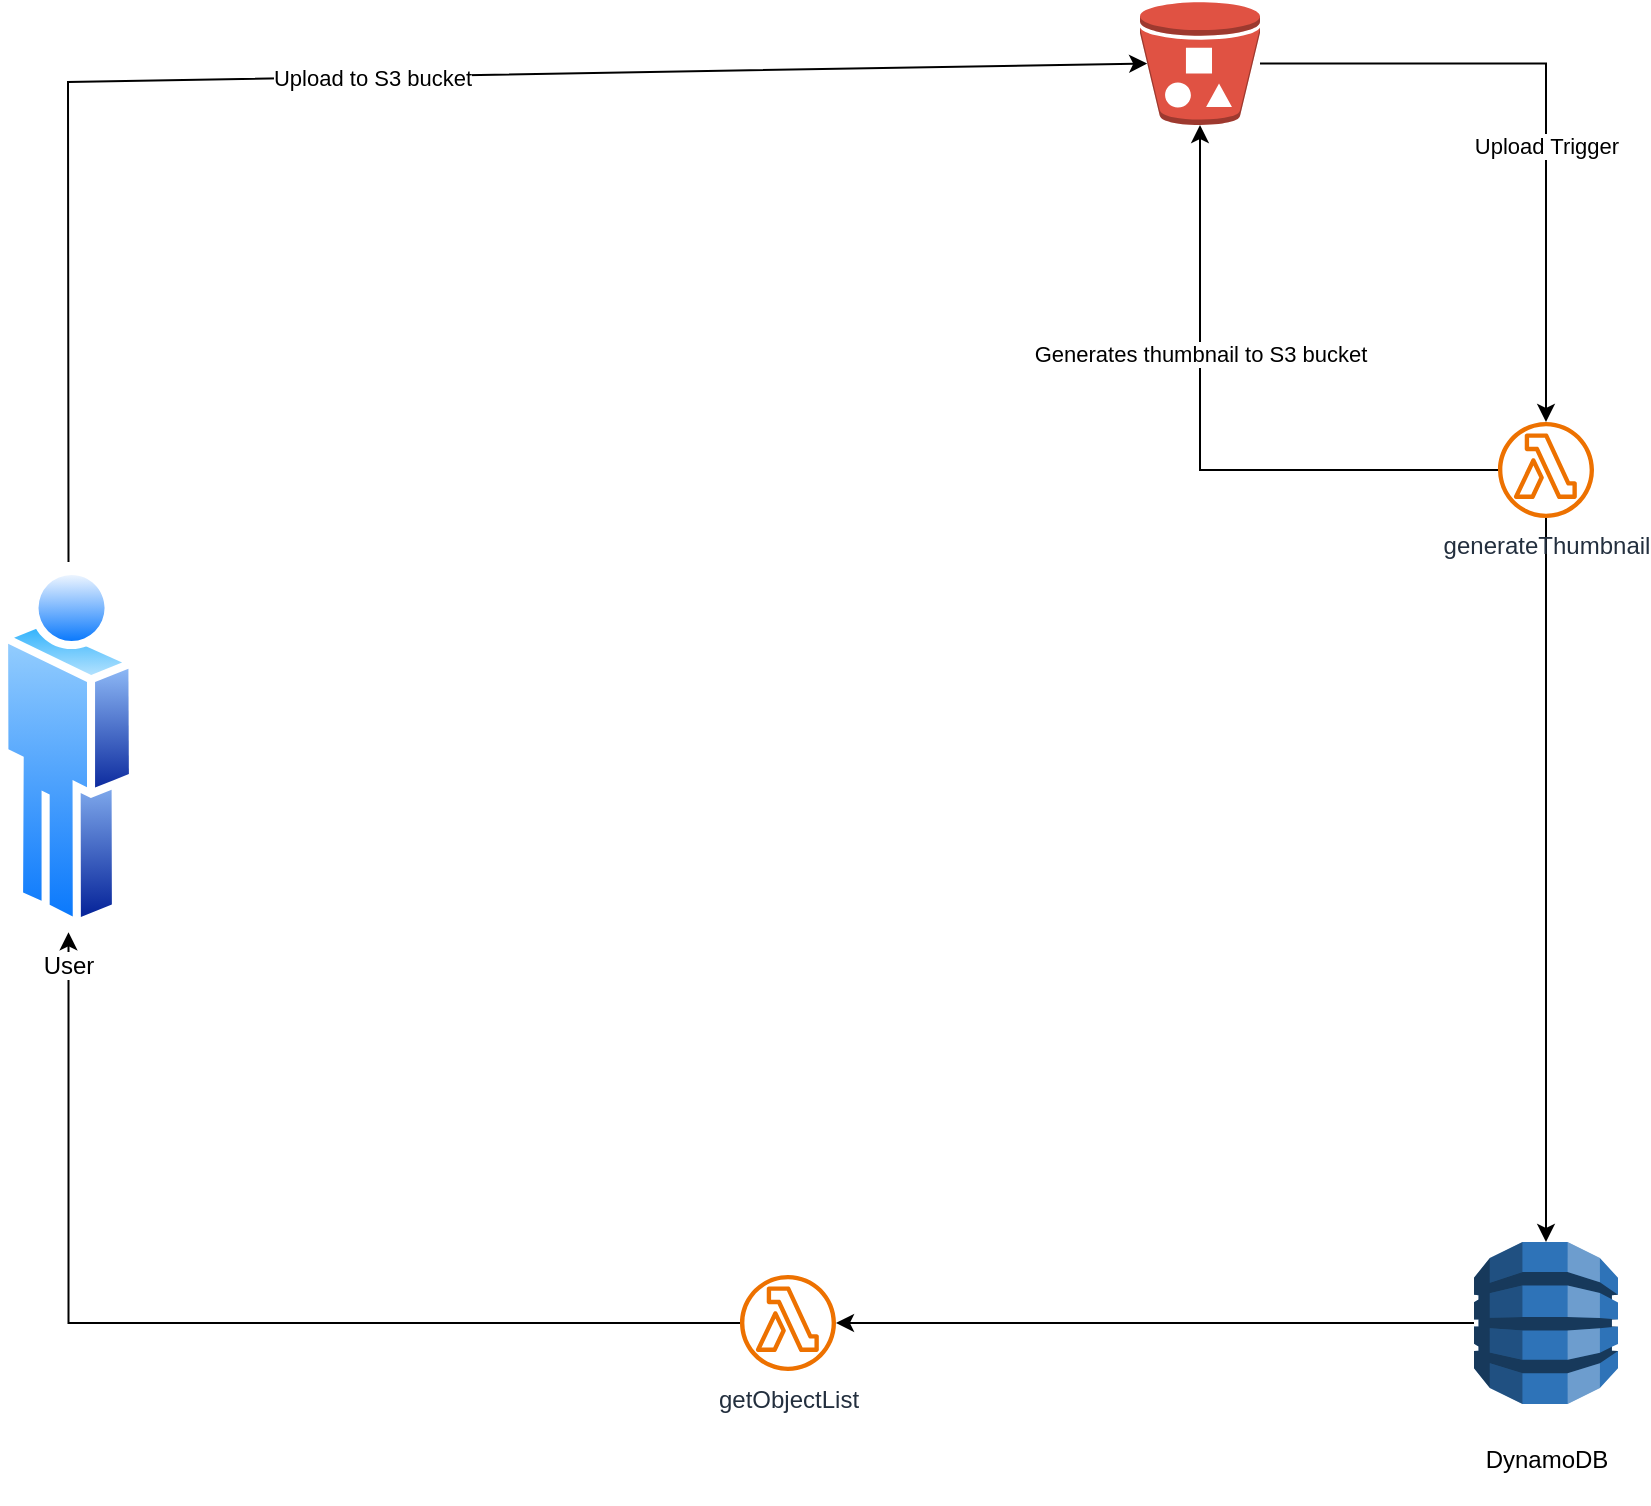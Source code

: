<mxfile version="24.7.12">
  <diagram name="Page-1" id="5c-N3aM7RLb5X0E32vks">
    <mxGraphModel dx="1546" dy="1025" grid="1" gridSize="10" guides="1" tooltips="1" connect="1" arrows="1" fold="1" page="1" pageScale="1" pageWidth="827" pageHeight="1169" math="0" shadow="0">
      <root>
        <mxCell id="0" />
        <mxCell id="1" parent="0" />
        <mxCell id="tYbbxvIeICveUMQb8AR5-11" style="edgeStyle=orthogonalEdgeStyle;rounded=0;orthogonalLoop=1;jettySize=auto;html=1;" edge="1" parent="1" source="tYbbxvIeICveUMQb8AR5-8" target="tYbbxvIeICveUMQb8AR5-12">
          <mxGeometry relative="1" as="geometry">
            <mxPoint x="790" y="390" as="targetPoint" />
          </mxGeometry>
        </mxCell>
        <mxCell id="tYbbxvIeICveUMQb8AR5-15" value="Upload Trigger" style="edgeLabel;html=1;align=center;verticalAlign=middle;resizable=0;points=[];" vertex="1" connectable="0" parent="tYbbxvIeICveUMQb8AR5-11">
          <mxGeometry x="0.14" relative="1" as="geometry">
            <mxPoint as="offset" />
          </mxGeometry>
        </mxCell>
        <mxCell id="tYbbxvIeICveUMQb8AR5-8" value="" style="outlineConnect=0;dashed=0;verticalLabelPosition=bottom;verticalAlign=top;align=center;html=1;shape=mxgraph.aws3.bucket_with_objects;fillColor=#E05243;gradientColor=none;" vertex="1" parent="1">
          <mxGeometry x="600" y="200" width="60" height="61.5" as="geometry" />
        </mxCell>
        <mxCell id="tYbbxvIeICveUMQb8AR5-9" value="" style="endArrow=classic;html=1;rounded=0;entryX=0.06;entryY=0.5;entryDx=0;entryDy=0;entryPerimeter=0;exitX=0.5;exitY=0;exitDx=0;exitDy=0;" edge="1" parent="1" source="tYbbxvIeICveUMQb8AR5-29" target="tYbbxvIeICveUMQb8AR5-8">
          <mxGeometry width="50" height="50" relative="1" as="geometry">
            <mxPoint x="160" y="240" as="sourcePoint" />
            <mxPoint x="520" y="320" as="targetPoint" />
            <Array as="points">
              <mxPoint x="64" y="240" />
            </Array>
          </mxGeometry>
        </mxCell>
        <mxCell id="tYbbxvIeICveUMQb8AR5-10" value="Upload to S3 bucket" style="edgeLabel;html=1;align=center;verticalAlign=middle;resizable=0;points=[];" vertex="1" connectable="0" parent="tYbbxvIeICveUMQb8AR5-9">
          <mxGeometry x="0.005" relative="1" as="geometry">
            <mxPoint as="offset" />
          </mxGeometry>
        </mxCell>
        <mxCell id="tYbbxvIeICveUMQb8AR5-32" style="edgeStyle=orthogonalEdgeStyle;rounded=0;orthogonalLoop=1;jettySize=auto;html=1;" edge="1" parent="1" source="tYbbxvIeICveUMQb8AR5-12" target="tYbbxvIeICveUMQb8AR5-23">
          <mxGeometry relative="1" as="geometry" />
        </mxCell>
        <mxCell id="tYbbxvIeICveUMQb8AR5-12" value="generateThumbnail" style="sketch=0;outlineConnect=0;fontColor=#232F3E;gradientColor=none;fillColor=#ED7100;strokeColor=none;dashed=0;verticalLabelPosition=bottom;verticalAlign=top;align=center;html=1;fontSize=12;fontStyle=0;aspect=fixed;pointerEvents=1;shape=mxgraph.aws4.lambda_function;" vertex="1" parent="1">
          <mxGeometry x="779" y="410" width="48" height="48" as="geometry" />
        </mxCell>
        <mxCell id="tYbbxvIeICveUMQb8AR5-13" style="edgeStyle=orthogonalEdgeStyle;rounded=0;orthogonalLoop=1;jettySize=auto;html=1;entryX=0.5;entryY=1;entryDx=0;entryDy=0;entryPerimeter=0;" edge="1" parent="1" source="tYbbxvIeICveUMQb8AR5-12" target="tYbbxvIeICveUMQb8AR5-8">
          <mxGeometry relative="1" as="geometry" />
        </mxCell>
        <mxCell id="tYbbxvIeICveUMQb8AR5-14" value="Generates thumbnail to S3 bucket" style="edgeLabel;html=1;align=center;verticalAlign=middle;resizable=0;points=[];" vertex="1" connectable="0" parent="tYbbxvIeICveUMQb8AR5-13">
          <mxGeometry x="0.349" y="-1" relative="1" as="geometry">
            <mxPoint x="-1" y="10" as="offset" />
          </mxGeometry>
        </mxCell>
        <mxCell id="tYbbxvIeICveUMQb8AR5-28" style="edgeStyle=orthogonalEdgeStyle;rounded=0;orthogonalLoop=1;jettySize=auto;html=1;" edge="1" parent="1" source="tYbbxvIeICveUMQb8AR5-23" target="tYbbxvIeICveUMQb8AR5-27">
          <mxGeometry relative="1" as="geometry" />
        </mxCell>
        <mxCell id="tYbbxvIeICveUMQb8AR5-23" value="&lt;div&gt;&lt;br&gt;&lt;/div&gt;&lt;div&gt;DynamoDB&lt;/div&gt;&lt;div&gt;&lt;br&gt;&lt;/div&gt;" style="outlineConnect=0;dashed=0;verticalLabelPosition=bottom;verticalAlign=top;align=center;html=1;shape=mxgraph.aws3.dynamo_db;fillColor=#2E73B8;gradientColor=none;" vertex="1" parent="1">
          <mxGeometry x="767" y="820" width="72" height="81" as="geometry" />
        </mxCell>
        <mxCell id="tYbbxvIeICveUMQb8AR5-31" style="edgeStyle=orthogonalEdgeStyle;rounded=0;orthogonalLoop=1;jettySize=auto;html=1;" edge="1" parent="1" source="tYbbxvIeICveUMQb8AR5-27" target="tYbbxvIeICveUMQb8AR5-29">
          <mxGeometry relative="1" as="geometry" />
        </mxCell>
        <mxCell id="tYbbxvIeICveUMQb8AR5-27" value="getObjectList&lt;div&gt;&lt;br&gt;&lt;/div&gt;" style="sketch=0;outlineConnect=0;fontColor=#232F3E;gradientColor=none;fillColor=#ED7100;strokeColor=none;dashed=0;verticalLabelPosition=bottom;verticalAlign=top;align=center;html=1;fontSize=12;fontStyle=0;aspect=fixed;pointerEvents=1;shape=mxgraph.aws4.lambda_function;" vertex="1" parent="1">
          <mxGeometry x="400" y="836.5" width="48" height="48" as="geometry" />
        </mxCell>
        <mxCell id="tYbbxvIeICveUMQb8AR5-29" value="User" style="image;aspect=fixed;perimeter=ellipsePerimeter;html=1;align=center;shadow=0;dashed=0;spacingTop=3;image=img/lib/active_directory/user.svg;" vertex="1" parent="1">
          <mxGeometry x="30" y="480" width="68.5" height="185.14" as="geometry" />
        </mxCell>
      </root>
    </mxGraphModel>
  </diagram>
</mxfile>
